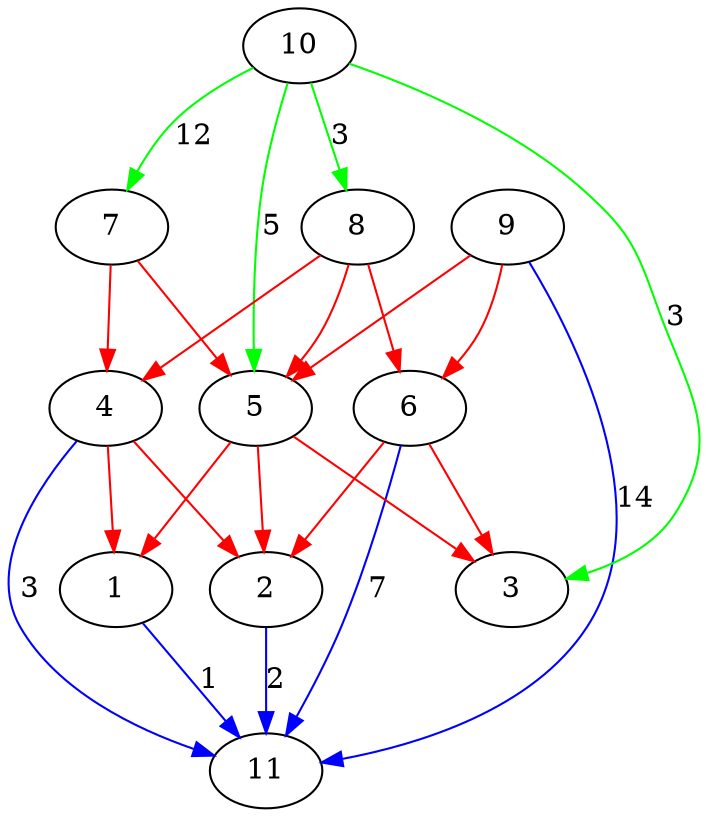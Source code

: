 digraph base{
    1->11[ label="1", color="blue"];
    2->11[ label="2", color="blue" ];
    4->11[ label="3", color="blue" ];
    6->11[ label="7", color="blue" ];
    9->11[ label="14", color="blue" ];
    10->5[ label="5", color="green" ];
    10->3[ label="3", color="green"];
    10->7[ label="12", color="green" ];
    10->8[ label="3", color="green" ];
    4->1[ color="red" ];
    4->2[ color="red" ];
    5->1[ color="red" ];
    5->2[ color="red" ];
    5->3[ color="red" ];
    6->2[ color="red" ];
    6->3[ color="red" ];
    7->4[ color="red" ];
    7->5[ color="red" ];
    8->5[ color="red" ];
    8->4[ color="red" ];
    8->6[ color="red" ];
    9->5[ color="red" ];
    9->6[ color="red" ];
}